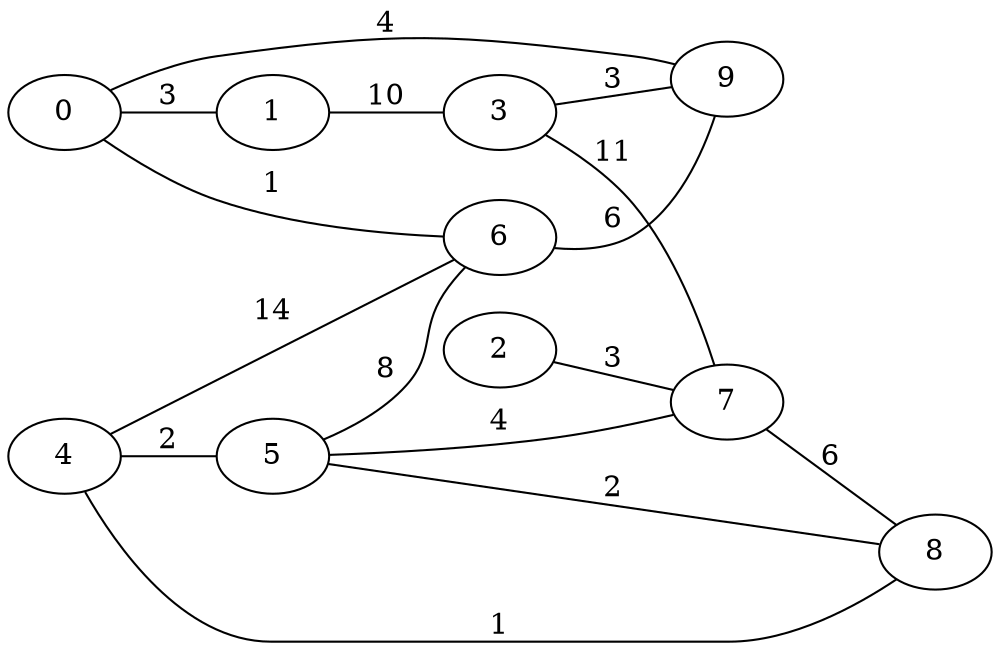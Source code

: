 graph {
 	rankdir=LR;
	0 -- 1 [label="3"];
	0 -- 6 [label="1"];
	0 -- 9 [label="4"];
	1 -- 3 [label="10"];
	2 -- 7 [label="3"];
	3 -- 7 [label="11"];
	3 -- 9 [label="3"];
	4 -- 5 [label="2"];
	4 -- 6 [label="14"];
	4 -- 8 [label="1"];
	5 -- 6 [label="8"];
	5 -- 7 [label="4"];
	5 -- 8 [label="2"];
	6 -- 9 [label="6"];
	7 -- 8 [label="6"];
}
